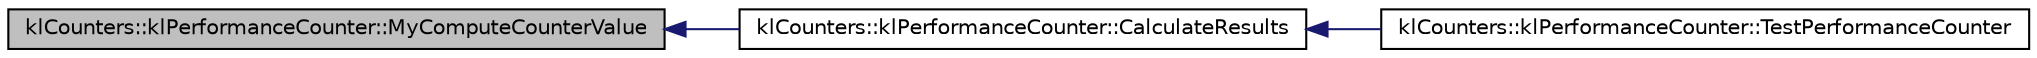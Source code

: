 digraph G
{
  edge [fontname="Helvetica",fontsize="10",labelfontname="Helvetica",labelfontsize="10"];
  node [fontname="Helvetica",fontsize="10",shape=record];
  rankdir=LR;
  Node1 [label="klCounters::klPerformanceCounter::MyComputeCounterValue",height=0.2,width=0.4,color="black", fillcolor="grey75", style="filled" fontcolor="black"];
  Node1 -> Node2 [dir=back,color="midnightblue",fontsize="10",style="solid",fontname="Helvetica"];
  Node2 [label="klCounters::klPerformanceCounter::CalculateResults",height=0.2,width=0.4,color="black", fillcolor="white", style="filled",URL="$classkl_counters_1_1kl_performance_counter.html#a27b6f42d80f5fa3e16bff8c766f11c6c"];
  Node2 -> Node3 [dir=back,color="midnightblue",fontsize="10",style="solid",fontname="Helvetica"];
  Node3 [label="klCounters::klPerformanceCounter::TestPerformanceCounter",height=0.2,width=0.4,color="black", fillcolor="white", style="filled",URL="$classkl_counters_1_1kl_performance_counter.html#ab8291a6139d93a726dcdbcc4f8e25d7a"];
}
